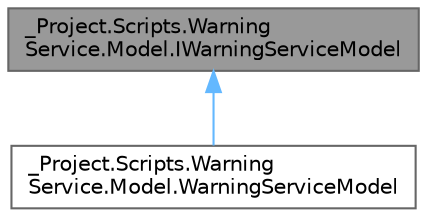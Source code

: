 digraph "_Project.Scripts.WarningService.Model.IWarningServiceModel"
{
 // LATEX_PDF_SIZE
  bgcolor="transparent";
  edge [fontname=Helvetica,fontsize=10,labelfontname=Helvetica,labelfontsize=10];
  node [fontname=Helvetica,fontsize=10,shape=box,height=0.2,width=0.4];
  Node1 [id="Node000001",label="_Project.Scripts.Warning\lService.Model.IWarningServiceModel",height=0.2,width=0.4,color="gray40", fillcolor="grey60", style="filled", fontcolor="black",tooltip="Интерфейс, описывающий модель данных и состояния сервиса окна-предупреждения"];
  Node1 -> Node2 [id="edge1_Node000001_Node000002",dir="back",color="steelblue1",style="solid",tooltip=" "];
  Node2 [id="Node000002",label="_Project.Scripts.Warning\lService.Model.WarningServiceModel",height=0.2,width=0.4,color="gray40", fillcolor="white", style="filled",URL="$class___project_1_1_scripts_1_1_warning_service_1_1_model_1_1_warning_service_model.html",tooltip="Класс, описывающий модель данных и состояния сервиса окна-предупреждения"];
}
